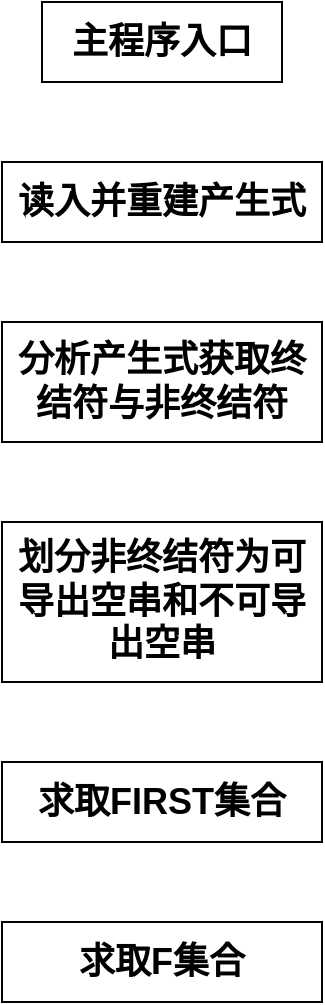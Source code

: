 <mxfile version="14.7.3" type="github">
  <diagram id="0YPb2u13IoEKau1Qp7Te" name="Page-1">
    <mxGraphModel dx="516" dy="617" grid="1" gridSize="10" guides="1" tooltips="1" connect="1" arrows="1" fold="1" page="1" pageScale="1" pageWidth="1654" pageHeight="2336" math="0" shadow="0">
      <root>
        <mxCell id="0" />
        <mxCell id="1" parent="0" />
        <mxCell id="Pd2eChNWipuQM7B-wFBg-1" value="&lt;font style=&quot;font-size: 18px&quot;&gt;&lt;b&gt;主程序入口&lt;/b&gt;&lt;/font&gt;" style="rounded=0;whiteSpace=wrap;html=1;" vertex="1" parent="1">
          <mxGeometry x="160" y="120" width="120" height="40" as="geometry" />
        </mxCell>
        <mxCell id="Pd2eChNWipuQM7B-wFBg-2" value="&lt;font style=&quot;font-size: 18px&quot;&gt;&lt;b&gt;读入并重建产生式&lt;/b&gt;&lt;/font&gt;" style="rounded=0;whiteSpace=wrap;html=1;" vertex="1" parent="1">
          <mxGeometry x="140" y="200" width="160" height="40" as="geometry" />
        </mxCell>
        <mxCell id="Pd2eChNWipuQM7B-wFBg-3" value="&lt;font style=&quot;font-size: 18px&quot;&gt;&lt;b&gt;分析产生式获取终结符与非终结符&lt;/b&gt;&lt;/font&gt;" style="rounded=0;whiteSpace=wrap;html=1;" vertex="1" parent="1">
          <mxGeometry x="140" y="280" width="160" height="60" as="geometry" />
        </mxCell>
        <mxCell id="Pd2eChNWipuQM7B-wFBg-5" value="&lt;span style=&quot;font-size: 18px&quot;&gt;&lt;b&gt;划分非终结符为可导出空串和不可导出空串&lt;br&gt;&lt;/b&gt;&lt;/span&gt;" style="rounded=0;whiteSpace=wrap;html=1;" vertex="1" parent="1">
          <mxGeometry x="140" y="380" width="160" height="80" as="geometry" />
        </mxCell>
        <mxCell id="Pd2eChNWipuQM7B-wFBg-6" value="&lt;span style=&quot;font-size: 18px&quot;&gt;&lt;b&gt;求取FIRST集合&lt;br&gt;&lt;/b&gt;&lt;/span&gt;" style="rounded=0;whiteSpace=wrap;html=1;" vertex="1" parent="1">
          <mxGeometry x="140" y="500" width="160" height="40" as="geometry" />
        </mxCell>
        <mxCell id="Pd2eChNWipuQM7B-wFBg-7" value="&lt;span style=&quot;font-size: 18px&quot;&gt;&lt;b&gt;求取F集合&lt;br&gt;&lt;/b&gt;&lt;/span&gt;" style="rounded=0;whiteSpace=wrap;html=1;" vertex="1" parent="1">
          <mxGeometry x="140" y="580" width="160" height="40" as="geometry" />
        </mxCell>
      </root>
    </mxGraphModel>
  </diagram>
</mxfile>
